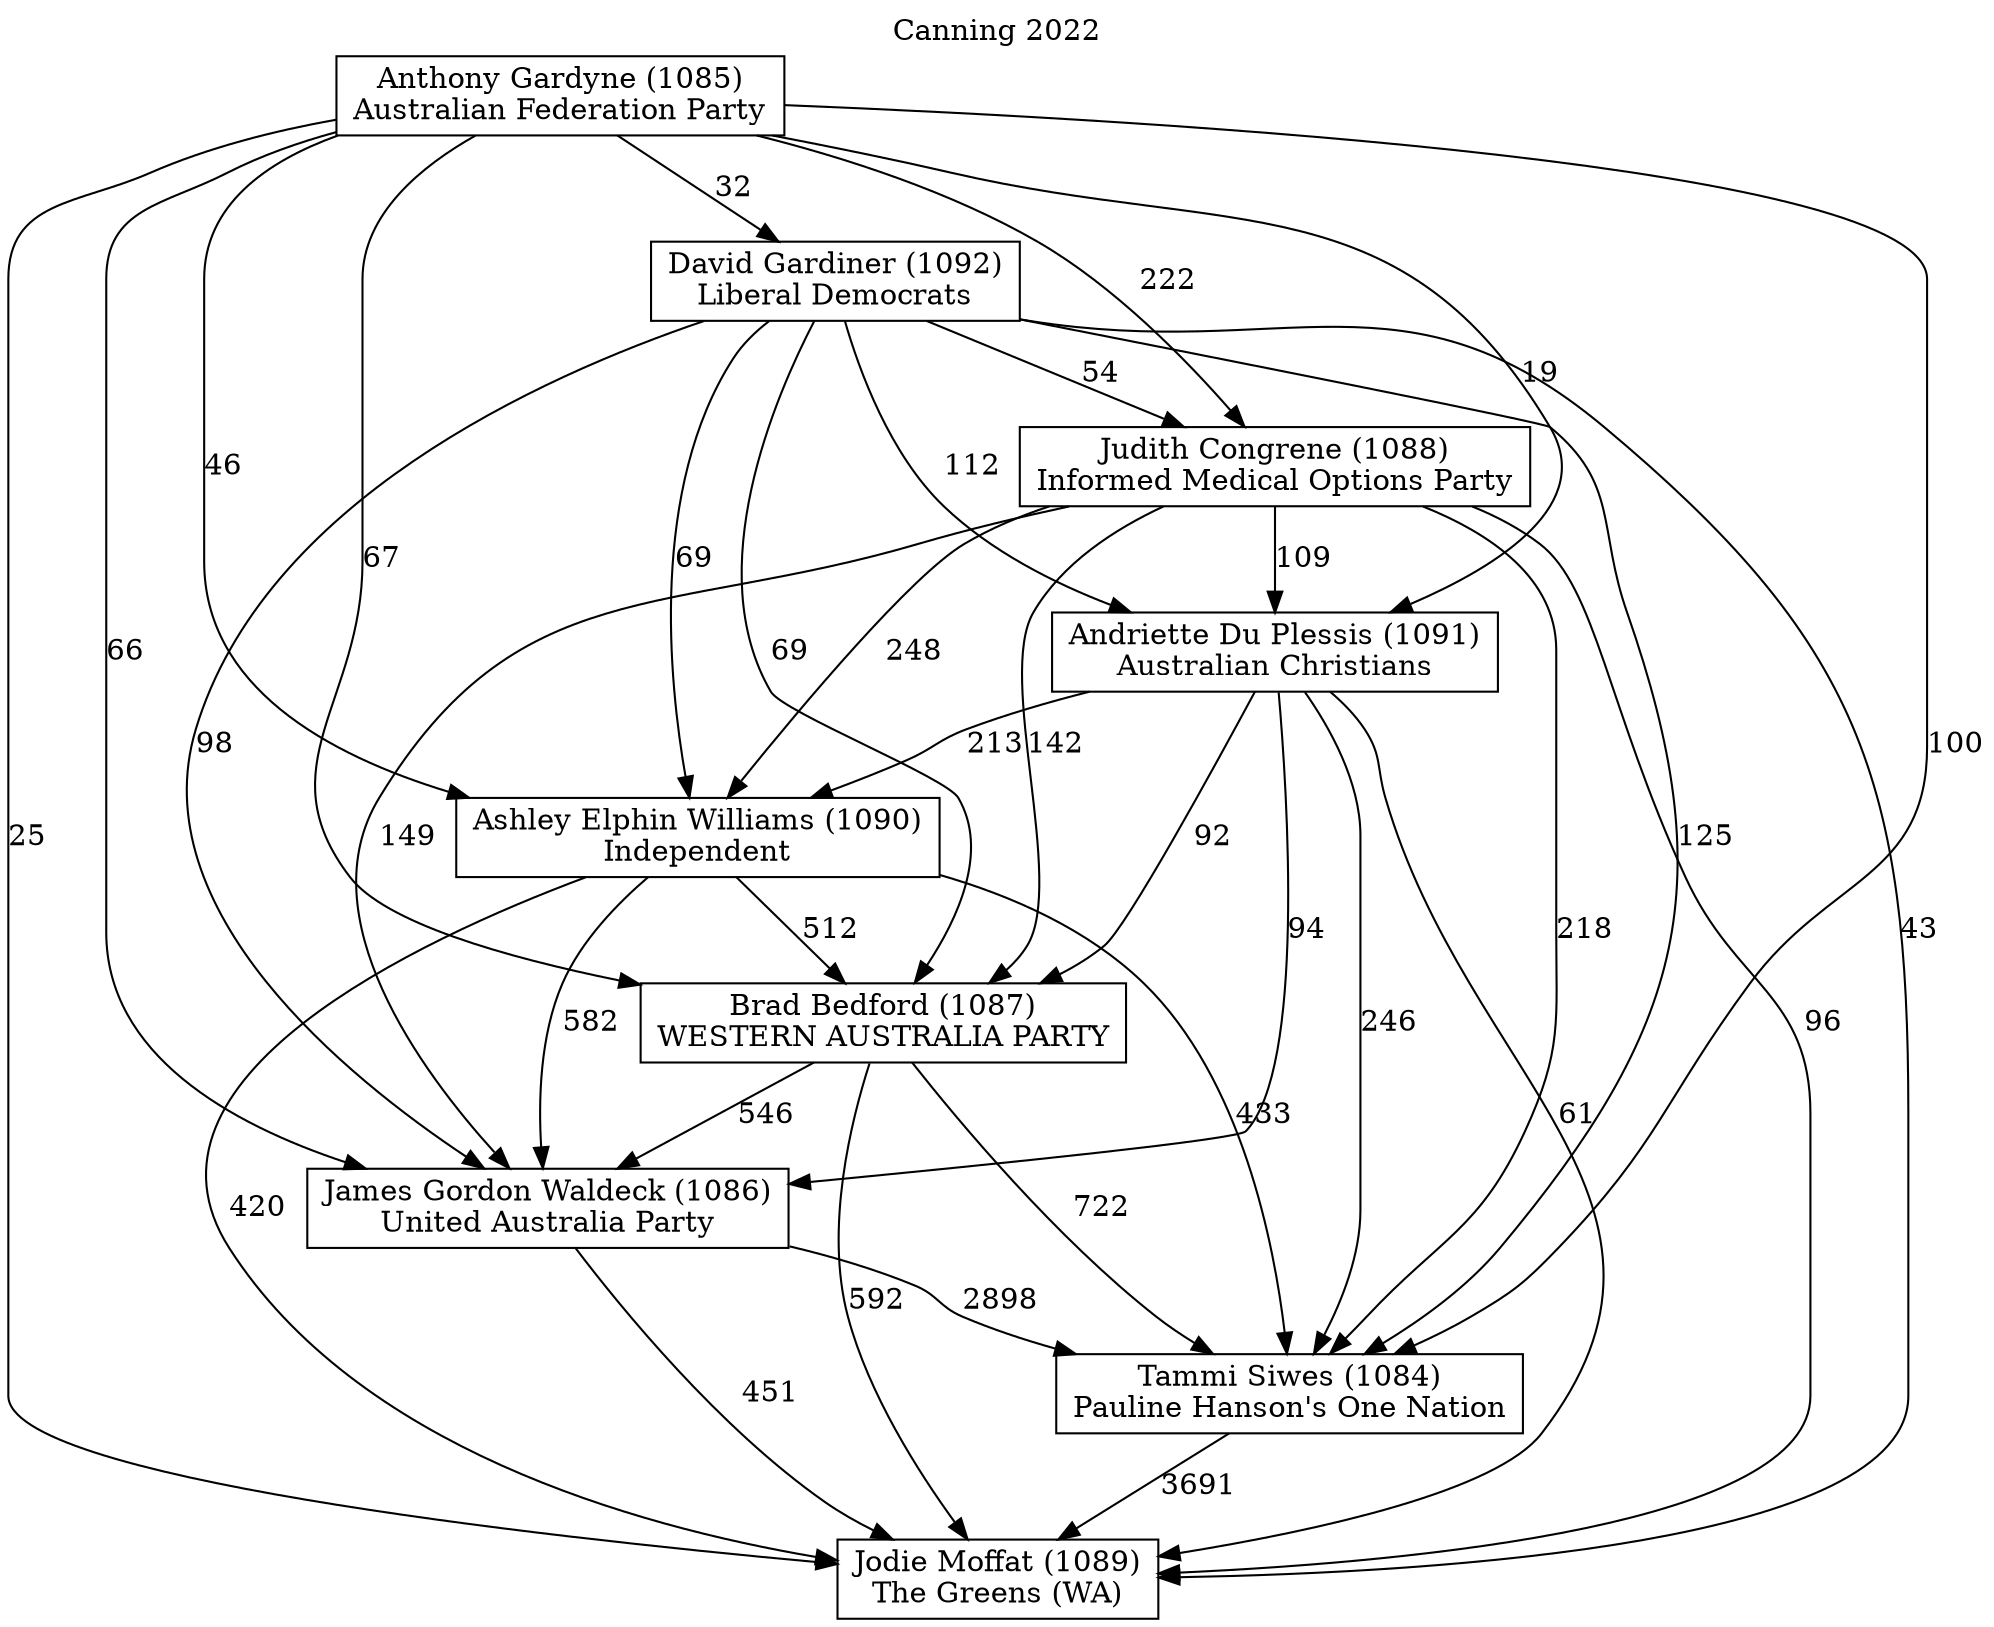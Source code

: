 // House preference flow
digraph "Jodie Moffat (1089)_Canning_2022" {
	graph [label="Canning 2022" labelloc=t mclimit=10]
	node [shape=box]
	"Anthony Gardyne (1085)" [label="Anthony Gardyne (1085)
Australian Federation Party"]
	"Judith Congrene (1088)" [label="Judith Congrene (1088)
Informed Medical Options Party"]
	"David Gardiner (1092)" [label="David Gardiner (1092)
Liberal Democrats"]
	"Jodie Moffat (1089)" [label="Jodie Moffat (1089)
The Greens (WA)"]
	"Ashley Elphin Williams (1090)" [label="Ashley Elphin Williams (1090)
Independent"]
	"Brad Bedford (1087)" [label="Brad Bedford (1087)
WESTERN AUSTRALIA PARTY"]
	"Andriette Du Plessis (1091)" [label="Andriette Du Plessis (1091)
Australian Christians"]
	"James Gordon Waldeck (1086)" [label="James Gordon Waldeck (1086)
United Australia Party"]
	"Tammi Siwes (1084)" [label="Tammi Siwes (1084)
Pauline Hanson's One Nation"]
	"Anthony Gardyne (1085)" -> "Ashley Elphin Williams (1090)" [label=46]
	"Ashley Elphin Williams (1090)" -> "Tammi Siwes (1084)" [label=433]
	"Ashley Elphin Williams (1090)" -> "Jodie Moffat (1089)" [label=420]
	"Anthony Gardyne (1085)" -> "Judith Congrene (1088)" [label=222]
	"James Gordon Waldeck (1086)" -> "Jodie Moffat (1089)" [label=451]
	"Andriette Du Plessis (1091)" -> "Tammi Siwes (1084)" [label=246]
	"Anthony Gardyne (1085)" -> "Tammi Siwes (1084)" [label=100]
	"Anthony Gardyne (1085)" -> "Jodie Moffat (1089)" [label=25]
	"David Gardiner (1092)" -> "James Gordon Waldeck (1086)" [label=98]
	"James Gordon Waldeck (1086)" -> "Tammi Siwes (1084)" [label=2898]
	"Judith Congrene (1088)" -> "James Gordon Waldeck (1086)" [label=149]
	"David Gardiner (1092)" -> "Tammi Siwes (1084)" [label=125]
	"Andriette Du Plessis (1091)" -> "Brad Bedford (1087)" [label=92]
	"Judith Congrene (1088)" -> "Andriette Du Plessis (1091)" [label=109]
	"Ashley Elphin Williams (1090)" -> "James Gordon Waldeck (1086)" [label=582]
	"Judith Congrene (1088)" -> "Jodie Moffat (1089)" [label=96]
	"David Gardiner (1092)" -> "Andriette Du Plessis (1091)" [label=112]
	"Brad Bedford (1087)" -> "Tammi Siwes (1084)" [label=722]
	"Anthony Gardyne (1085)" -> "David Gardiner (1092)" [label=32]
	"Judith Congrene (1088)" -> "Tammi Siwes (1084)" [label=218]
	"David Gardiner (1092)" -> "Judith Congrene (1088)" [label=54]
	"David Gardiner (1092)" -> "Ashley Elphin Williams (1090)" [label=69]
	"Anthony Gardyne (1085)" -> "James Gordon Waldeck (1086)" [label=66]
	"Tammi Siwes (1084)" -> "Jodie Moffat (1089)" [label=3691]
	"Anthony Gardyne (1085)" -> "Andriette Du Plessis (1091)" [label=19]
	"Ashley Elphin Williams (1090)" -> "Brad Bedford (1087)" [label=512]
	"Andriette Du Plessis (1091)" -> "James Gordon Waldeck (1086)" [label=94]
	"Brad Bedford (1087)" -> "James Gordon Waldeck (1086)" [label=546]
	"Judith Congrene (1088)" -> "Brad Bedford (1087)" [label=142]
	"Andriette Du Plessis (1091)" -> "Jodie Moffat (1089)" [label=61]
	"David Gardiner (1092)" -> "Jodie Moffat (1089)" [label=43]
	"Anthony Gardyne (1085)" -> "Brad Bedford (1087)" [label=67]
	"Andriette Du Plessis (1091)" -> "Ashley Elphin Williams (1090)" [label=213]
	"Judith Congrene (1088)" -> "Ashley Elphin Williams (1090)" [label=248]
	"David Gardiner (1092)" -> "Brad Bedford (1087)" [label=69]
	"Brad Bedford (1087)" -> "Jodie Moffat (1089)" [label=592]
}
